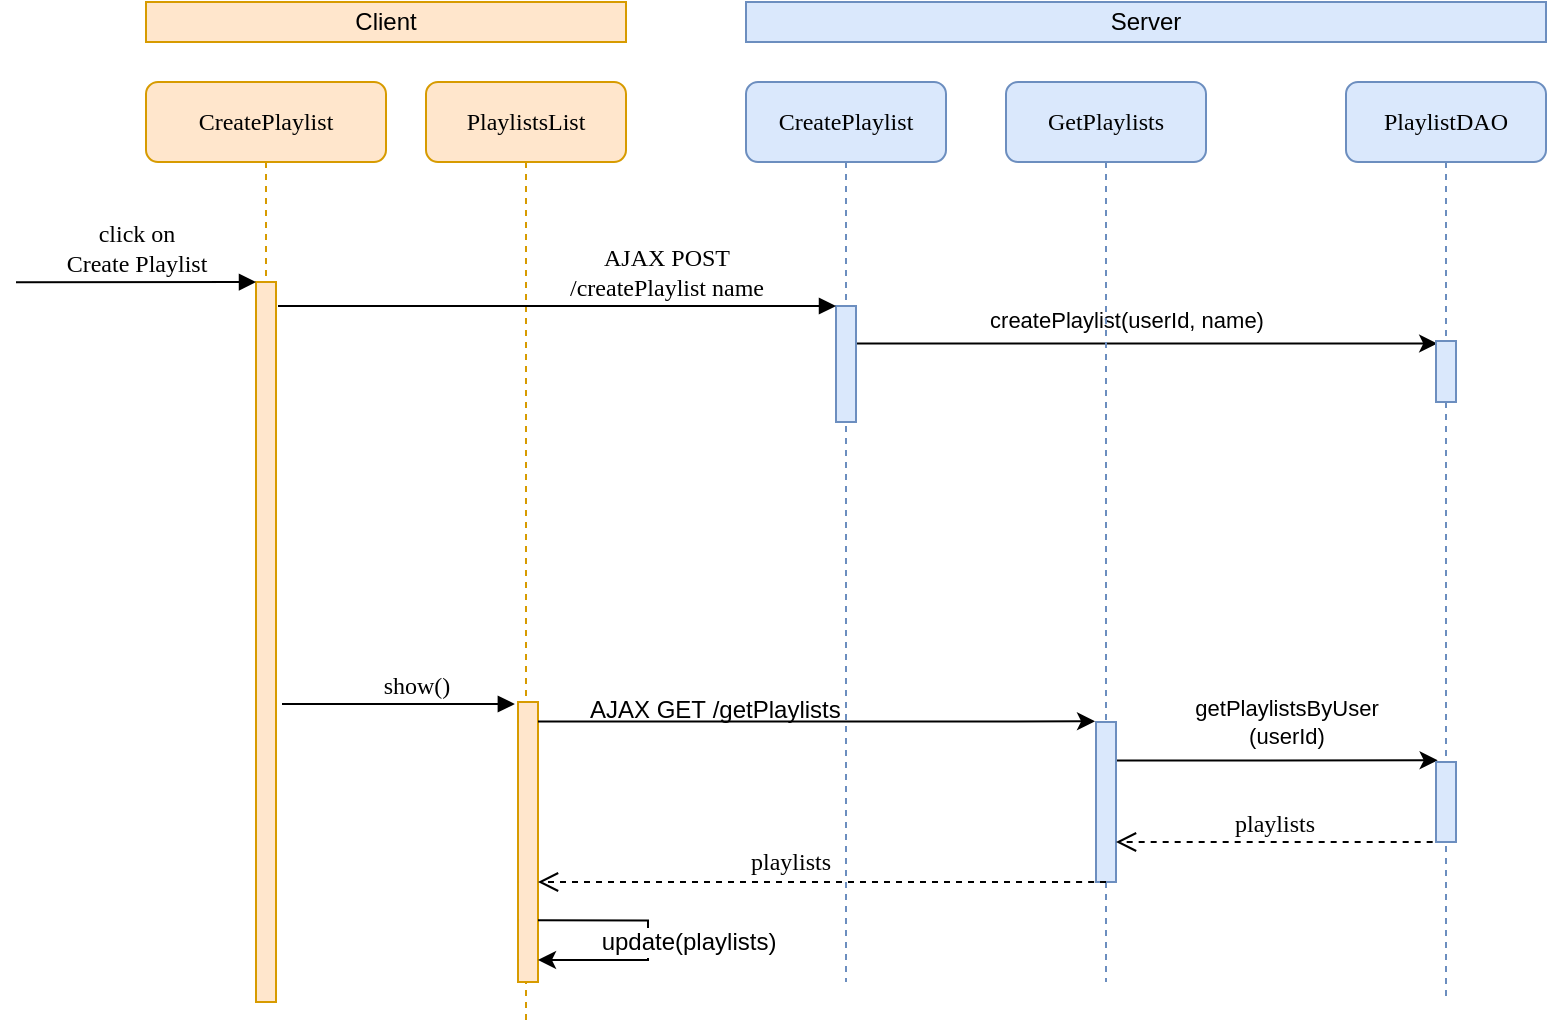 <mxfile version="12.4.2" type="device" pages="1"><diagram name="Page-1" id="13e1069c-82ec-6db2-03f1-153e76fe0fe0"><mxGraphModel dx="1422" dy="822" grid="1" gridSize="10" guides="1" tooltips="1" connect="1" arrows="1" fold="1" page="1" pageScale="1" pageWidth="1100" pageHeight="850" background="#ffffff" math="0" shadow="0"><root><mxCell id="0"/><mxCell id="1" parent="0"/><mxCell id="7baba1c4bc27f4b0-2" value="CreatePlaylist" style="shape=umlLifeline;perimeter=lifelinePerimeter;whiteSpace=wrap;html=1;container=1;collapsible=0;recursiveResize=0;outlineConnect=0;rounded=1;shadow=0;comic=0;labelBackgroundColor=none;strokeWidth=1;fontFamily=Verdana;fontSize=12;align=center;fillColor=#ffe6cc;strokeColor=#d79b00;" parent="1" vertex="1"><mxGeometry x="220" y="80" width="120" height="460" as="geometry"/></mxCell><mxCell id="7baba1c4bc27f4b0-10" value="" style="html=1;points=[];perimeter=orthogonalPerimeter;rounded=0;shadow=0;comic=0;labelBackgroundColor=none;strokeWidth=1;fontFamily=Verdana;fontSize=12;align=center;fillColor=#ffe6cc;strokeColor=#d79b00;" parent="7baba1c4bc27f4b0-2" vertex="1"><mxGeometry x="55" y="100" width="10" height="360" as="geometry"/></mxCell><mxCell id="7baba1c4bc27f4b0-3" value="PlaylistsList" style="shape=umlLifeline;perimeter=lifelinePerimeter;whiteSpace=wrap;html=1;container=1;collapsible=0;recursiveResize=0;outlineConnect=0;rounded=1;shadow=0;comic=0;labelBackgroundColor=none;strokeWidth=1;fontFamily=Verdana;fontSize=12;align=center;fillColor=#ffe6cc;strokeColor=#d79b00;" parent="1" vertex="1"><mxGeometry x="360" y="80" width="100" height="470" as="geometry"/></mxCell><mxCell id="SwkJQTikLhHR7fLE-XSc-16" value="" style="html=1;points=[];perimeter=orthogonalPerimeter;rounded=0;shadow=0;comic=0;labelBackgroundColor=none;strokeWidth=1;fontFamily=Verdana;fontSize=12;align=center;fillColor=#ffe6cc;strokeColor=#d79b00;" vertex="1" parent="7baba1c4bc27f4b0-3"><mxGeometry x="46" y="310" width="10" height="140" as="geometry"/></mxCell><mxCell id="SwkJQTikLhHR7fLE-XSc-2" value="update(playlists)" style="edgeStyle=orthogonalEdgeStyle;rounded=0;orthogonalLoop=1;jettySize=auto;html=1;fontSize=12;" edge="1" parent="7baba1c4bc27f4b0-3"><mxGeometry x="0.154" y="-22" relative="1" as="geometry"><mxPoint x="56" y="419.167" as="sourcePoint"/><mxPoint x="56" y="439" as="targetPoint"/><Array as="points"><mxPoint x="111" y="419"/><mxPoint x="111" y="439"/></Array><mxPoint x="20" y="13" as="offset"/></mxGeometry></mxCell><mxCell id="7baba1c4bc27f4b0-5" value="CreatePlaylist" style="shape=umlLifeline;perimeter=lifelinePerimeter;whiteSpace=wrap;html=1;container=1;collapsible=0;recursiveResize=0;outlineConnect=0;rounded=1;shadow=0;comic=0;labelBackgroundColor=none;strokeWidth=1;fontFamily=Verdana;fontSize=12;align=center;fillColor=#dae8fc;strokeColor=#6c8ebf;" parent="1" vertex="1"><mxGeometry x="520" y="80" width="100" height="450" as="geometry"/></mxCell><mxCell id="SwkJQTikLhHR7fLE-XSc-9" value="createPlaylist(userId, name)" style="edgeStyle=orthogonalEdgeStyle;rounded=0;orthogonalLoop=1;jettySize=auto;html=1;entryX=0.06;entryY=0.042;entryDx=0;entryDy=0;entryPerimeter=0;fontSize=11;" edge="1" parent="1" source="7baba1c4bc27f4b0-19" target="SwkJQTikLhHR7fLE-XSc-7"><mxGeometry x="-0.067" y="12" relative="1" as="geometry"><Array as="points"><mxPoint x="650" y="211"/></Array><mxPoint as="offset"/></mxGeometry></mxCell><mxCell id="7baba1c4bc27f4b0-19" value="" style="html=1;points=[];perimeter=orthogonalPerimeter;rounded=0;shadow=0;comic=0;labelBackgroundColor=none;strokeWidth=1;fontFamily=Verdana;fontSize=12;align=center;fillColor=#dae8fc;strokeColor=#6c8ebf;" parent="1" vertex="1"><mxGeometry x="565" y="192" width="10" height="58" as="geometry"/></mxCell><mxCell id="7baba1c4bc27f4b0-20" value="AJAX POST&lt;br&gt;/createPlaylist name" style="html=1;verticalAlign=bottom;endArrow=block;entryX=0;entryY=0;labelBackgroundColor=none;fontFamily=Verdana;fontSize=12;edgeStyle=elbowEdgeStyle;elbow=vertical;" parent="1" target="7baba1c4bc27f4b0-19" edge="1"><mxGeometry x="0.391" relative="1" as="geometry"><mxPoint x="286" y="192" as="sourcePoint"/><Array as="points"><mxPoint x="290" y="192"/></Array><mxPoint as="offset"/></mxGeometry></mxCell><mxCell id="7baba1c4bc27f4b0-11" value="click on&lt;br&gt;Create Playlist" style="html=1;verticalAlign=bottom;endArrow=block;entryX=0;entryY=0;labelBackgroundColor=none;fontFamily=Verdana;fontSize=12;edgeStyle=elbowEdgeStyle;elbow=vertical;" parent="1" target="7baba1c4bc27f4b0-10" edge="1"><mxGeometry relative="1" as="geometry"><mxPoint x="155" y="180.167" as="sourcePoint"/></mxGeometry></mxCell><mxCell id="SwkJQTikLhHR7fLE-XSc-4" value="Client" style="rounded=0;whiteSpace=wrap;html=1;fontSize=12;fillColor=#ffe6cc;strokeColor=#d79b00;" vertex="1" parent="1"><mxGeometry x="220" y="40" width="240" height="20" as="geometry"/></mxCell><mxCell id="SwkJQTikLhHR7fLE-XSc-5" value="Server" style="rounded=0;whiteSpace=wrap;html=1;fontSize=12;fillColor=#dae8fc;strokeColor=#6c8ebf;" vertex="1" parent="1"><mxGeometry x="520" y="40" width="400" height="20" as="geometry"/></mxCell><mxCell id="SwkJQTikLhHR7fLE-XSc-6" value="PlaylistDAO" style="shape=umlLifeline;perimeter=lifelinePerimeter;whiteSpace=wrap;html=1;container=1;collapsible=0;recursiveResize=0;outlineConnect=0;rounded=1;shadow=0;comic=0;labelBackgroundColor=none;strokeWidth=1;fontFamily=Verdana;fontSize=12;align=center;fillColor=#dae8fc;strokeColor=#6c8ebf;" vertex="1" parent="1"><mxGeometry x="820" y="80" width="100" height="460" as="geometry"/></mxCell><mxCell id="SwkJQTikLhHR7fLE-XSc-7" value="" style="html=1;points=[];perimeter=orthogonalPerimeter;rounded=0;shadow=0;comic=0;labelBackgroundColor=none;strokeWidth=1;fontFamily=Verdana;fontSize=12;align=center;fillColor=#dae8fc;strokeColor=#6c8ebf;" vertex="1" parent="SwkJQTikLhHR7fLE-XSc-6"><mxGeometry x="45" y="129.5" width="10" height="30.5" as="geometry"/></mxCell><mxCell id="SwkJQTikLhHR7fLE-XSc-17" value="show()" style="html=1;verticalAlign=bottom;endArrow=block;labelBackgroundColor=none;fontFamily=Verdana;fontSize=12;edgeStyle=elbowEdgeStyle;elbow=vertical;entryX=-0.157;entryY=0.006;entryDx=0;entryDy=0;entryPerimeter=0;" edge="1" parent="1" target="SwkJQTikLhHR7fLE-XSc-16"><mxGeometry x="0.143" relative="1" as="geometry"><mxPoint x="288" y="391" as="sourcePoint"/><mxPoint x="400" y="391" as="targetPoint"/><Array as="points"><mxPoint x="283" y="391"/></Array><mxPoint as="offset"/></mxGeometry></mxCell><mxCell id="SwkJQTikLhHR7fLE-XSc-18" value="GetPlaylists" style="shape=umlLifeline;perimeter=lifelinePerimeter;whiteSpace=wrap;html=1;container=1;collapsible=0;recursiveResize=0;outlineConnect=0;rounded=1;shadow=0;comic=0;labelBackgroundColor=none;strokeWidth=1;fontFamily=Verdana;fontSize=12;align=center;fillColor=#dae8fc;strokeColor=#6c8ebf;" vertex="1" parent="1"><mxGeometry x="650" y="80" width="100" height="450" as="geometry"/></mxCell><mxCell id="SwkJQTikLhHR7fLE-XSc-19" value="getPlaylistsByUser&lt;br&gt;(userId)" style="edgeStyle=orthogonalEdgeStyle;rounded=0;orthogonalLoop=1;jettySize=auto;html=1;entryX=0.06;entryY=0.042;entryDx=0;entryDy=0;entryPerimeter=0;fontSize=11;" edge="1" parent="1" source="SwkJQTikLhHR7fLE-XSc-20"><mxGeometry x="0.057" y="19" relative="1" as="geometry"><Array as="points"><mxPoint x="780" y="419"/></Array><mxPoint as="offset"/><mxPoint x="865.833" y="419.167" as="targetPoint"/></mxGeometry></mxCell><mxCell id="SwkJQTikLhHR7fLE-XSc-20" value="" style="html=1;points=[];perimeter=orthogonalPerimeter;rounded=0;shadow=0;comic=0;labelBackgroundColor=none;strokeWidth=1;fontFamily=Verdana;fontSize=12;align=center;fillColor=#dae8fc;strokeColor=#6c8ebf;" vertex="1" parent="1"><mxGeometry x="695" y="400" width="10" height="80" as="geometry"/></mxCell><mxCell id="SwkJQTikLhHR7fLE-XSc-23" value="playlists" style="html=1;verticalAlign=bottom;endArrow=open;dashed=1;endSize=8;labelBackgroundColor=none;fontFamily=Verdana;fontSize=12;edgeStyle=elbowEdgeStyle;elbow=vertical;exitX=-0.144;exitY=0.938;exitDx=0;exitDy=0;exitPerimeter=0;" edge="1" parent="1"><mxGeometry relative="1" as="geometry"><mxPoint x="705" y="460" as="targetPoint"/><Array as="points"><mxPoint x="780" y="460"/><mxPoint x="770" y="410"/><mxPoint x="780" y="400"/><mxPoint x="810" y="400"/></Array><mxPoint x="863.333" y="460" as="sourcePoint"/></mxGeometry></mxCell><mxCell id="SwkJQTikLhHR7fLE-XSc-24" style="edgeStyle=orthogonalEdgeStyle;rounded=0;orthogonalLoop=1;jettySize=auto;html=1;fontSize=11;entryX=-0.048;entryY=-0.004;entryDx=0;entryDy=0;entryPerimeter=0;" edge="1" parent="1" source="SwkJQTikLhHR7fLE-XSc-16" target="SwkJQTikLhHR7fLE-XSc-20"><mxGeometry relative="1" as="geometry"><mxPoint x="970" y="403" as="targetPoint"/><Array as="points"><mxPoint x="615" y="400"/></Array></mxGeometry></mxCell><mxCell id="SwkJQTikLhHR7fLE-XSc-25" value="AJAX GET&amp;nbsp;/getPlaylists" style="text;html=1;fontSize=12;" vertex="1" parent="1"><mxGeometry x="440" y="380" width="200" height="30" as="geometry"/></mxCell><mxCell id="SwkJQTikLhHR7fLE-XSc-26" value="playlists" style="html=1;verticalAlign=bottom;endArrow=open;dashed=1;endSize=8;labelBackgroundColor=none;fontFamily=Verdana;fontSize=12;edgeStyle=elbowEdgeStyle;elbow=vertical;" edge="1" parent="1" target="SwkJQTikLhHR7fLE-XSc-16"><mxGeometry x="0.111" y="-1" relative="1" as="geometry"><mxPoint x="826.67" y="480.67" as="targetPoint"/><Array as="points"><mxPoint x="690" y="480"/><mxPoint x="891.67" y="430.67"/><mxPoint x="901.67" y="420.67"/><mxPoint x="931.67" y="420.67"/></Array><mxPoint x="700" y="480" as="sourcePoint"/><mxPoint as="offset"/></mxGeometry></mxCell><mxCell id="SwkJQTikLhHR7fLE-XSc-27" value="" style="html=1;points=[];perimeter=orthogonalPerimeter;rounded=0;shadow=0;comic=0;labelBackgroundColor=none;strokeWidth=1;fontFamily=Verdana;fontSize=12;align=center;fillColor=#dae8fc;strokeColor=#6c8ebf;" vertex="1" parent="1"><mxGeometry x="865" y="420" width="10" height="40" as="geometry"/></mxCell></root></mxGraphModel></diagram></mxfile>